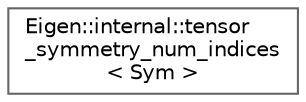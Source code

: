 digraph "类继承关系图"
{
 // LATEX_PDF_SIZE
  bgcolor="transparent";
  edge [fontname=Helvetica,fontsize=10,labelfontname=Helvetica,labelfontsize=10];
  node [fontname=Helvetica,fontsize=10,shape=box,height=0.2,width=0.4];
  rankdir="LR";
  Node0 [id="Node000000",label="Eigen::internal::tensor\l_symmetry_num_indices\l\< Sym \>",height=0.2,width=0.4,color="grey40", fillcolor="white", style="filled",URL="$struct_eigen_1_1internal_1_1tensor__symmetry__num__indices.html",tooltip=" "];
}
